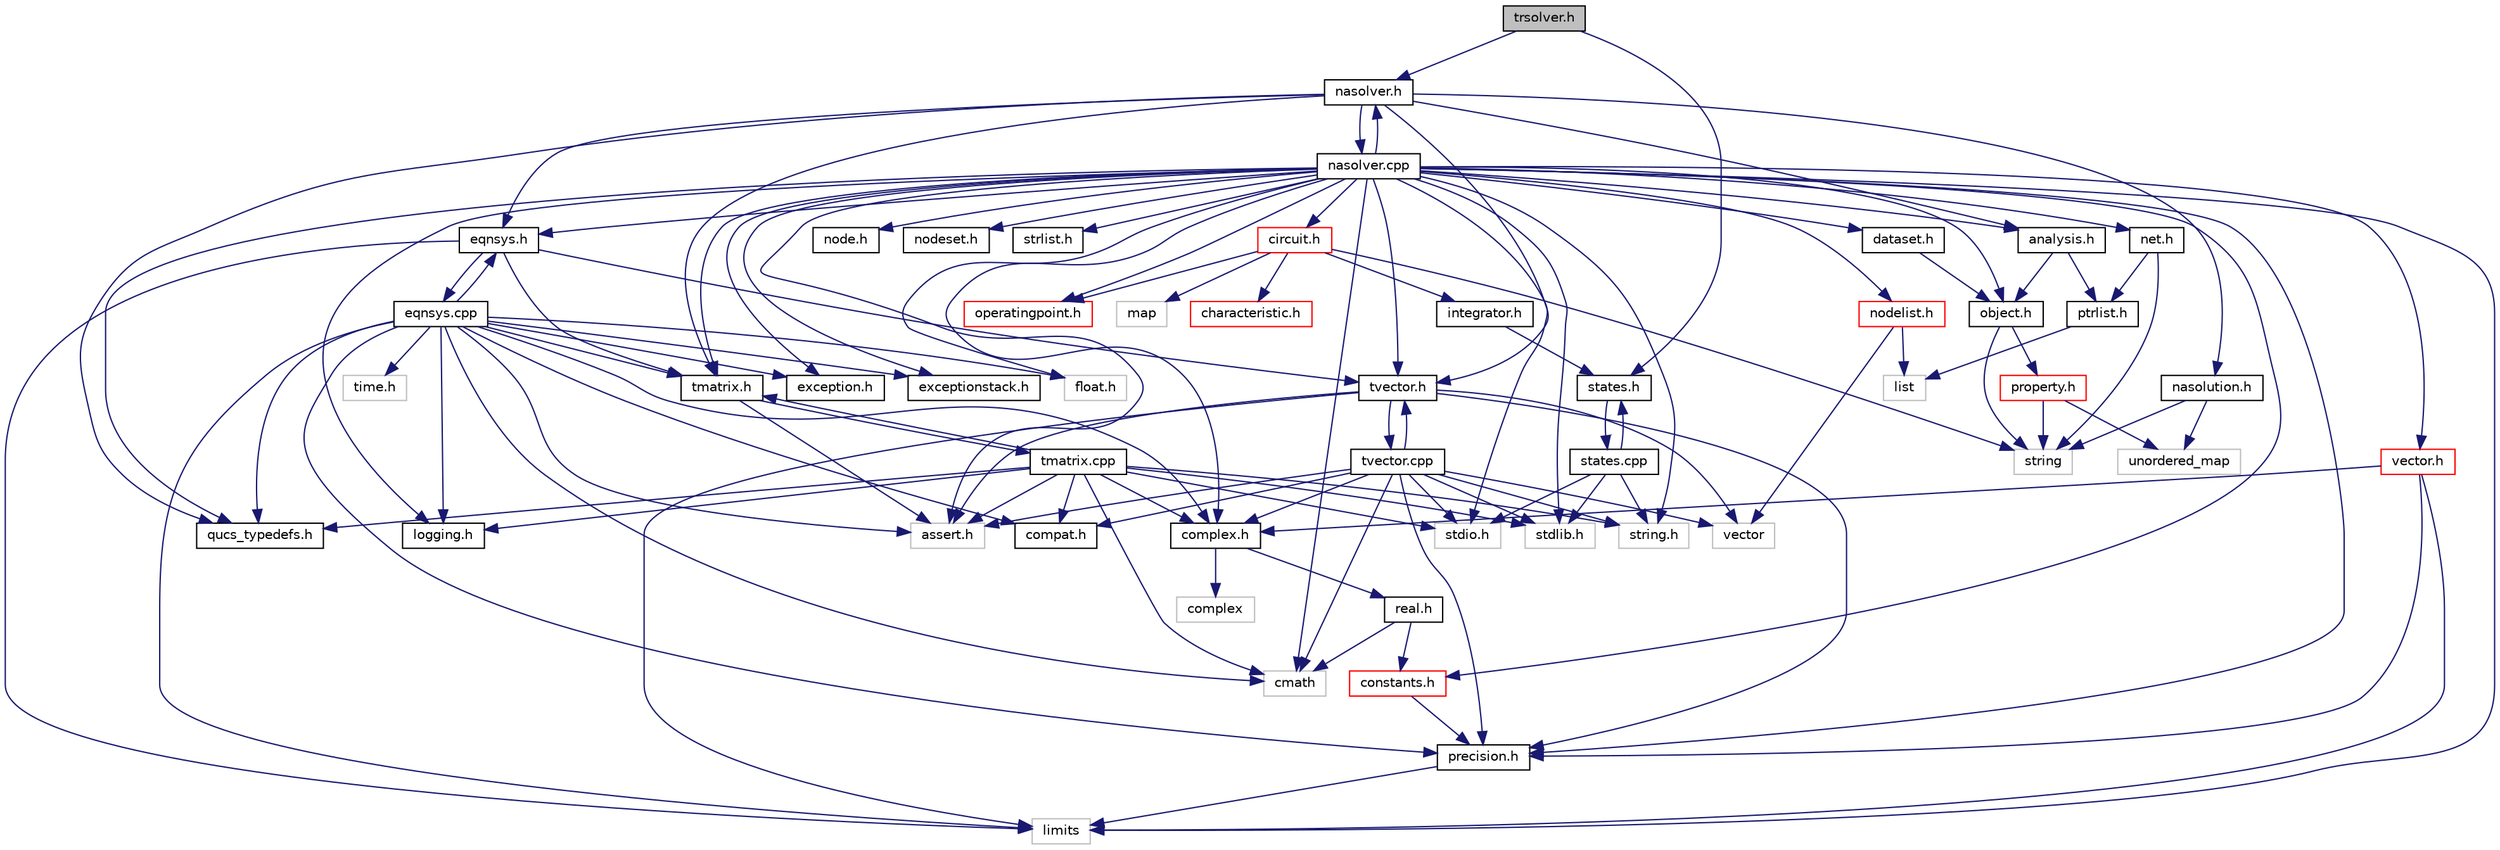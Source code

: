 digraph G
{
  edge [fontname="Helvetica",fontsize="10",labelfontname="Helvetica",labelfontsize="10"];
  node [fontname="Helvetica",fontsize="10",shape=record];
  Node1 [label="trsolver.h",height=0.2,width=0.4,color="black", fillcolor="grey75", style="filled" fontcolor="black"];
  Node1 -> Node2 [color="midnightblue",fontsize="10",style="solid",fontname="Helvetica"];
  Node2 [label="nasolver.h",height=0.2,width=0.4,color="black", fillcolor="white", style="filled",URL="$nasolver_8h.html"];
  Node2 -> Node3 [color="midnightblue",fontsize="10",style="solid",fontname="Helvetica"];
  Node3 [label="qucs_typedefs.h",height=0.2,width=0.4,color="black", fillcolor="white", style="filled",URL="$qucs__typedefs_8h.html"];
  Node2 -> Node4 [color="midnightblue",fontsize="10",style="solid",fontname="Helvetica"];
  Node4 [label="tvector.h",height=0.2,width=0.4,color="black", fillcolor="white", style="filled",URL="$tvector_8h.html"];
  Node4 -> Node5 [color="midnightblue",fontsize="10",style="solid",fontname="Helvetica"];
  Node5 [label="vector",height=0.2,width=0.4,color="grey75", fillcolor="white", style="filled"];
  Node4 -> Node6 [color="midnightblue",fontsize="10",style="solid",fontname="Helvetica"];
  Node6 [label="assert.h",height=0.2,width=0.4,color="grey75", fillcolor="white", style="filled"];
  Node4 -> Node7 [color="midnightblue",fontsize="10",style="solid",fontname="Helvetica"];
  Node7 [label="limits",height=0.2,width=0.4,color="grey75", fillcolor="white", style="filled"];
  Node4 -> Node8 [color="midnightblue",fontsize="10",style="solid",fontname="Helvetica"];
  Node8 [label="precision.h",height=0.2,width=0.4,color="black", fillcolor="white", style="filled",URL="$precision_8h.html"];
  Node8 -> Node7 [color="midnightblue",fontsize="10",style="solid",fontname="Helvetica"];
  Node4 -> Node9 [color="midnightblue",fontsize="10",style="solid",fontname="Helvetica"];
  Node9 [label="tvector.cpp",height=0.2,width=0.4,color="black", fillcolor="white", style="filled",URL="$tvector_8cpp.html"];
  Node9 -> Node6 [color="midnightblue",fontsize="10",style="solid",fontname="Helvetica"];
  Node9 -> Node10 [color="midnightblue",fontsize="10",style="solid",fontname="Helvetica"];
  Node10 [label="stdio.h",height=0.2,width=0.4,color="grey75", fillcolor="white", style="filled"];
  Node9 -> Node11 [color="midnightblue",fontsize="10",style="solid",fontname="Helvetica"];
  Node11 [label="stdlib.h",height=0.2,width=0.4,color="grey75", fillcolor="white", style="filled"];
  Node9 -> Node12 [color="midnightblue",fontsize="10",style="solid",fontname="Helvetica"];
  Node12 [label="string.h",height=0.2,width=0.4,color="grey75", fillcolor="white", style="filled"];
  Node9 -> Node13 [color="midnightblue",fontsize="10",style="solid",fontname="Helvetica"];
  Node13 [label="cmath",height=0.2,width=0.4,color="grey75", fillcolor="white", style="filled"];
  Node9 -> Node5 [color="midnightblue",fontsize="10",style="solid",fontname="Helvetica"];
  Node9 -> Node14 [color="midnightblue",fontsize="10",style="solid",fontname="Helvetica"];
  Node14 [label="compat.h",height=0.2,width=0.4,color="black", fillcolor="white", style="filled",URL="$compat_8h.html"];
  Node9 -> Node15 [color="midnightblue",fontsize="10",style="solid",fontname="Helvetica"];
  Node15 [label="complex.h",height=0.2,width=0.4,color="black", fillcolor="white", style="filled",URL="$complex_8h.html"];
  Node15 -> Node16 [color="midnightblue",fontsize="10",style="solid",fontname="Helvetica"];
  Node16 [label="complex",height=0.2,width=0.4,color="grey75", fillcolor="white", style="filled"];
  Node15 -> Node17 [color="midnightblue",fontsize="10",style="solid",fontname="Helvetica"];
  Node17 [label="real.h",height=0.2,width=0.4,color="black", fillcolor="white", style="filled",URL="$real_8h.html"];
  Node17 -> Node13 [color="midnightblue",fontsize="10",style="solid",fontname="Helvetica"];
  Node17 -> Node18 [color="midnightblue",fontsize="10",style="solid",fontname="Helvetica"];
  Node18 [label="constants.h",height=0.2,width=0.4,color="red", fillcolor="white", style="filled",URL="$constants_8h.html",tooltip="Global physical constants header file."];
  Node18 -> Node8 [color="midnightblue",fontsize="10",style="solid",fontname="Helvetica"];
  Node9 -> Node4 [color="midnightblue",fontsize="10",style="solid",fontname="Helvetica"];
  Node9 -> Node8 [color="midnightblue",fontsize="10",style="solid",fontname="Helvetica"];
  Node2 -> Node19 [color="midnightblue",fontsize="10",style="solid",fontname="Helvetica"];
  Node19 [label="tmatrix.h",height=0.2,width=0.4,color="black", fillcolor="white", style="filled",URL="$tmatrix_8h.html"];
  Node19 -> Node6 [color="midnightblue",fontsize="10",style="solid",fontname="Helvetica"];
  Node19 -> Node20 [color="midnightblue",fontsize="10",style="solid",fontname="Helvetica"];
  Node20 [label="tmatrix.cpp",height=0.2,width=0.4,color="black", fillcolor="white", style="filled",URL="$tmatrix_8cpp.html"];
  Node20 -> Node3 [color="midnightblue",fontsize="10",style="solid",fontname="Helvetica"];
  Node20 -> Node6 [color="midnightblue",fontsize="10",style="solid",fontname="Helvetica"];
  Node20 -> Node10 [color="midnightblue",fontsize="10",style="solid",fontname="Helvetica"];
  Node20 -> Node11 [color="midnightblue",fontsize="10",style="solid",fontname="Helvetica"];
  Node20 -> Node12 [color="midnightblue",fontsize="10",style="solid",fontname="Helvetica"];
  Node20 -> Node13 [color="midnightblue",fontsize="10",style="solid",fontname="Helvetica"];
  Node20 -> Node14 [color="midnightblue",fontsize="10",style="solid",fontname="Helvetica"];
  Node20 -> Node21 [color="midnightblue",fontsize="10",style="solid",fontname="Helvetica"];
  Node21 [label="logging.h",height=0.2,width=0.4,color="black", fillcolor="white", style="filled",URL="$logging_8h.html"];
  Node20 -> Node15 [color="midnightblue",fontsize="10",style="solid",fontname="Helvetica"];
  Node20 -> Node19 [color="midnightblue",fontsize="10",style="solid",fontname="Helvetica"];
  Node2 -> Node22 [color="midnightblue",fontsize="10",style="solid",fontname="Helvetica"];
  Node22 [label="eqnsys.h",height=0.2,width=0.4,color="black", fillcolor="white", style="filled",URL="$eqnsys_8h.html"];
  Node22 -> Node7 [color="midnightblue",fontsize="10",style="solid",fontname="Helvetica"];
  Node22 -> Node4 [color="midnightblue",fontsize="10",style="solid",fontname="Helvetica"];
  Node22 -> Node19 [color="midnightblue",fontsize="10",style="solid",fontname="Helvetica"];
  Node22 -> Node23 [color="midnightblue",fontsize="10",style="solid",fontname="Helvetica"];
  Node23 [label="eqnsys.cpp",height=0.2,width=0.4,color="black", fillcolor="white", style="filled",URL="$eqnsys_8cpp.html"];
  Node23 -> Node3 [color="midnightblue",fontsize="10",style="solid",fontname="Helvetica"];
  Node23 -> Node6 [color="midnightblue",fontsize="10",style="solid",fontname="Helvetica"];
  Node23 -> Node24 [color="midnightblue",fontsize="10",style="solid",fontname="Helvetica"];
  Node24 [label="time.h",height=0.2,width=0.4,color="grey75", fillcolor="white", style="filled"];
  Node23 -> Node13 [color="midnightblue",fontsize="10",style="solid",fontname="Helvetica"];
  Node23 -> Node25 [color="midnightblue",fontsize="10",style="solid",fontname="Helvetica"];
  Node25 [label="float.h",height=0.2,width=0.4,color="grey75", fillcolor="white", style="filled"];
  Node23 -> Node7 [color="midnightblue",fontsize="10",style="solid",fontname="Helvetica"];
  Node23 -> Node14 [color="midnightblue",fontsize="10",style="solid",fontname="Helvetica"];
  Node23 -> Node21 [color="midnightblue",fontsize="10",style="solid",fontname="Helvetica"];
  Node23 -> Node8 [color="midnightblue",fontsize="10",style="solid",fontname="Helvetica"];
  Node23 -> Node15 [color="midnightblue",fontsize="10",style="solid",fontname="Helvetica"];
  Node23 -> Node19 [color="midnightblue",fontsize="10",style="solid",fontname="Helvetica"];
  Node23 -> Node22 [color="midnightblue",fontsize="10",style="solid",fontname="Helvetica"];
  Node23 -> Node26 [color="midnightblue",fontsize="10",style="solid",fontname="Helvetica"];
  Node26 [label="exception.h",height=0.2,width=0.4,color="black", fillcolor="white", style="filled",URL="$exception_8h.html"];
  Node23 -> Node27 [color="midnightblue",fontsize="10",style="solid",fontname="Helvetica"];
  Node27 [label="exceptionstack.h",height=0.2,width=0.4,color="black", fillcolor="white", style="filled",URL="$exceptionstack_8h.html"];
  Node2 -> Node28 [color="midnightblue",fontsize="10",style="solid",fontname="Helvetica"];
  Node28 [label="nasolution.h",height=0.2,width=0.4,color="black", fillcolor="white", style="filled",URL="$nasolution_8h.html"];
  Node28 -> Node29 [color="midnightblue",fontsize="10",style="solid",fontname="Helvetica"];
  Node29 [label="string",height=0.2,width=0.4,color="grey75", fillcolor="white", style="filled"];
  Node28 -> Node30 [color="midnightblue",fontsize="10",style="solid",fontname="Helvetica"];
  Node30 [label="unordered_map",height=0.2,width=0.4,color="grey75", fillcolor="white", style="filled"];
  Node2 -> Node31 [color="midnightblue",fontsize="10",style="solid",fontname="Helvetica"];
  Node31 [label="analysis.h",height=0.2,width=0.4,color="black", fillcolor="white", style="filled",URL="$analysis_8h.html",tooltip="The analysis class header file."];
  Node31 -> Node32 [color="midnightblue",fontsize="10",style="solid",fontname="Helvetica"];
  Node32 [label="object.h",height=0.2,width=0.4,color="black", fillcolor="white", style="filled",URL="$object_8h.html"];
  Node32 -> Node29 [color="midnightblue",fontsize="10",style="solid",fontname="Helvetica"];
  Node32 -> Node33 [color="midnightblue",fontsize="10",style="solid",fontname="Helvetica"];
  Node33 [label="property.h",height=0.2,width=0.4,color="red", fillcolor="white", style="filled",URL="$property_8h.html"];
  Node33 -> Node29 [color="midnightblue",fontsize="10",style="solid",fontname="Helvetica"];
  Node33 -> Node30 [color="midnightblue",fontsize="10",style="solid",fontname="Helvetica"];
  Node31 -> Node34 [color="midnightblue",fontsize="10",style="solid",fontname="Helvetica"];
  Node34 [label="ptrlist.h",height=0.2,width=0.4,color="black", fillcolor="white", style="filled",URL="$ptrlist_8h.html"];
  Node34 -> Node35 [color="midnightblue",fontsize="10",style="solid",fontname="Helvetica"];
  Node35 [label="list",height=0.2,width=0.4,color="grey75", fillcolor="white", style="filled"];
  Node2 -> Node36 [color="midnightblue",fontsize="10",style="solid",fontname="Helvetica"];
  Node36 [label="nasolver.cpp",height=0.2,width=0.4,color="black", fillcolor="white", style="filled",URL="$nasolver_8cpp.html"];
  Node36 -> Node3 [color="midnightblue",fontsize="10",style="solid",fontname="Helvetica"];
  Node36 -> Node10 [color="midnightblue",fontsize="10",style="solid",fontname="Helvetica"];
  Node36 -> Node11 [color="midnightblue",fontsize="10",style="solid",fontname="Helvetica"];
  Node36 -> Node12 [color="midnightblue",fontsize="10",style="solid",fontname="Helvetica"];
  Node36 -> Node13 [color="midnightblue",fontsize="10",style="solid",fontname="Helvetica"];
  Node36 -> Node25 [color="midnightblue",fontsize="10",style="solid",fontname="Helvetica"];
  Node36 -> Node6 [color="midnightblue",fontsize="10",style="solid",fontname="Helvetica"];
  Node36 -> Node7 [color="midnightblue",fontsize="10",style="solid",fontname="Helvetica"];
  Node36 -> Node21 [color="midnightblue",fontsize="10",style="solid",fontname="Helvetica"];
  Node36 -> Node15 [color="midnightblue",fontsize="10",style="solid",fontname="Helvetica"];
  Node36 -> Node32 [color="midnightblue",fontsize="10",style="solid",fontname="Helvetica"];
  Node36 -> Node37 [color="midnightblue",fontsize="10",style="solid",fontname="Helvetica"];
  Node37 [label="node.h",height=0.2,width=0.4,color="black", fillcolor="white", style="filled",URL="$node_8h.html"];
  Node36 -> Node38 [color="midnightblue",fontsize="10",style="solid",fontname="Helvetica"];
  Node38 [label="circuit.h",height=0.2,width=0.4,color="red", fillcolor="white", style="filled",URL="$circuit_8h.html",tooltip="The circuit class header file."];
  Node38 -> Node39 [color="midnightblue",fontsize="10",style="solid",fontname="Helvetica"];
  Node39 [label="characteristic.h",height=0.2,width=0.4,color="red", fillcolor="white", style="filled",URL="$characteristic_8h.html"];
  Node38 -> Node40 [color="midnightblue",fontsize="10",style="solid",fontname="Helvetica"];
  Node40 [label="operatingpoint.h",height=0.2,width=0.4,color="red", fillcolor="white", style="filled",URL="$operatingpoint_8h.html"];
  Node38 -> Node41 [color="midnightblue",fontsize="10",style="solid",fontname="Helvetica"];
  Node41 [label="map",height=0.2,width=0.4,color="grey75", fillcolor="white", style="filled"];
  Node38 -> Node29 [color="midnightblue",fontsize="10",style="solid",fontname="Helvetica"];
  Node38 -> Node42 [color="midnightblue",fontsize="10",style="solid",fontname="Helvetica"];
  Node42 [label="integrator.h",height=0.2,width=0.4,color="black", fillcolor="white", style="filled",URL="$integrator_8h.html"];
  Node42 -> Node43 [color="midnightblue",fontsize="10",style="solid",fontname="Helvetica"];
  Node43 [label="states.h",height=0.2,width=0.4,color="black", fillcolor="white", style="filled",URL="$states_8h.html"];
  Node43 -> Node44 [color="midnightblue",fontsize="10",style="solid",fontname="Helvetica"];
  Node44 [label="states.cpp",height=0.2,width=0.4,color="black", fillcolor="white", style="filled",URL="$states_8cpp.html"];
  Node44 -> Node10 [color="midnightblue",fontsize="10",style="solid",fontname="Helvetica"];
  Node44 -> Node11 [color="midnightblue",fontsize="10",style="solid",fontname="Helvetica"];
  Node44 -> Node12 [color="midnightblue",fontsize="10",style="solid",fontname="Helvetica"];
  Node44 -> Node43 [color="midnightblue",fontsize="10",style="solid",fontname="Helvetica"];
  Node36 -> Node45 [color="midnightblue",fontsize="10",style="solid",fontname="Helvetica"];
  Node45 [label="vector.h",height=0.2,width=0.4,color="red", fillcolor="white", style="filled",URL="$vector_8h.html"];
  Node45 -> Node7 [color="midnightblue",fontsize="10",style="solid",fontname="Helvetica"];
  Node45 -> Node8 [color="midnightblue",fontsize="10",style="solid",fontname="Helvetica"];
  Node45 -> Node15 [color="midnightblue",fontsize="10",style="solid",fontname="Helvetica"];
  Node36 -> Node46 [color="midnightblue",fontsize="10",style="solid",fontname="Helvetica"];
  Node46 [label="dataset.h",height=0.2,width=0.4,color="black", fillcolor="white", style="filled",URL="$dataset_8h.html"];
  Node46 -> Node32 [color="midnightblue",fontsize="10",style="solid",fontname="Helvetica"];
  Node36 -> Node47 [color="midnightblue",fontsize="10",style="solid",fontname="Helvetica"];
  Node47 [label="net.h",height=0.2,width=0.4,color="black", fillcolor="white", style="filled",URL="$net_8h.html"];
  Node47 -> Node29 [color="midnightblue",fontsize="10",style="solid",fontname="Helvetica"];
  Node47 -> Node34 [color="midnightblue",fontsize="10",style="solid",fontname="Helvetica"];
  Node36 -> Node31 [color="midnightblue",fontsize="10",style="solid",fontname="Helvetica"];
  Node36 -> Node48 [color="midnightblue",fontsize="10",style="solid",fontname="Helvetica"];
  Node48 [label="nodelist.h",height=0.2,width=0.4,color="red", fillcolor="white", style="filled",URL="$nodelist_8h.html"];
  Node48 -> Node5 [color="midnightblue",fontsize="10",style="solid",fontname="Helvetica"];
  Node48 -> Node35 [color="midnightblue",fontsize="10",style="solid",fontname="Helvetica"];
  Node36 -> Node49 [color="midnightblue",fontsize="10",style="solid",fontname="Helvetica"];
  Node49 [label="nodeset.h",height=0.2,width=0.4,color="black", fillcolor="white", style="filled",URL="$nodeset_8h.html"];
  Node36 -> Node50 [color="midnightblue",fontsize="10",style="solid",fontname="Helvetica"];
  Node50 [label="strlist.h",height=0.2,width=0.4,color="black", fillcolor="white", style="filled",URL="$strlist_8h.html"];
  Node36 -> Node4 [color="midnightblue",fontsize="10",style="solid",fontname="Helvetica"];
  Node36 -> Node19 [color="midnightblue",fontsize="10",style="solid",fontname="Helvetica"];
  Node36 -> Node22 [color="midnightblue",fontsize="10",style="solid",fontname="Helvetica"];
  Node36 -> Node8 [color="midnightblue",fontsize="10",style="solid",fontname="Helvetica"];
  Node36 -> Node40 [color="midnightblue",fontsize="10",style="solid",fontname="Helvetica"];
  Node36 -> Node26 [color="midnightblue",fontsize="10",style="solid",fontname="Helvetica"];
  Node36 -> Node27 [color="midnightblue",fontsize="10",style="solid",fontname="Helvetica"];
  Node36 -> Node2 [color="midnightblue",fontsize="10",style="solid",fontname="Helvetica"];
  Node36 -> Node18 [color="midnightblue",fontsize="10",style="solid",fontname="Helvetica"];
  Node1 -> Node43 [color="midnightblue",fontsize="10",style="solid",fontname="Helvetica"];
}
